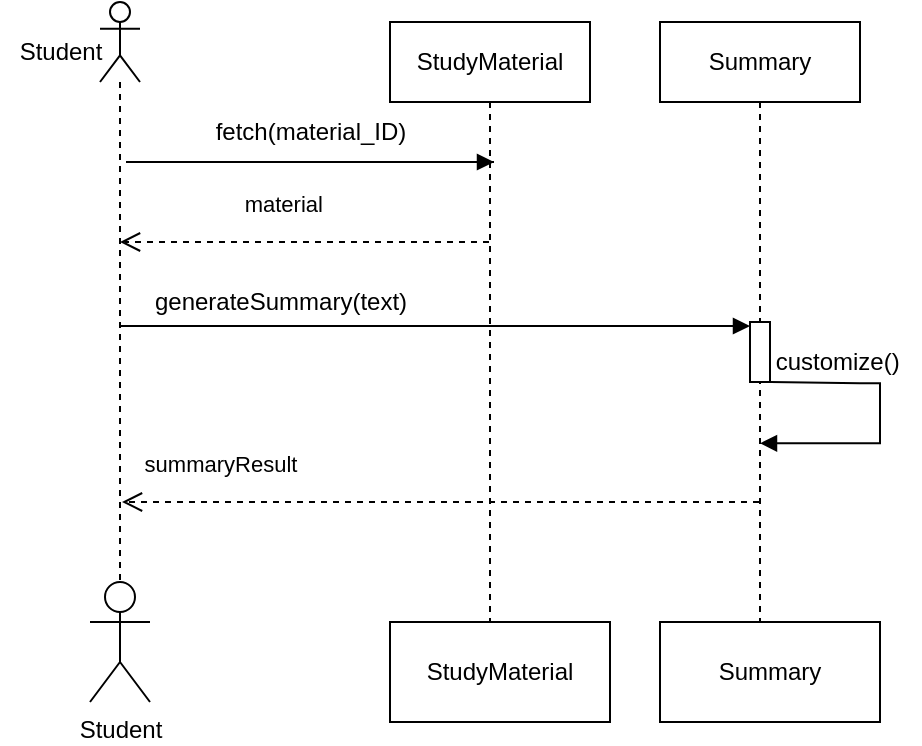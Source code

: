 <mxfile version="26.2.14">
  <diagram name="Page-1" id="2YBvvXClWsGukQMizWep">
    <mxGraphModel grid="0" page="1" gridSize="10" guides="1" tooltips="1" connect="1" arrows="1" fold="1" pageScale="1" pageWidth="850" pageHeight="1100" math="0" shadow="0">
      <root>
        <mxCell id="0" />
        <mxCell id="1" parent="0" />
        <mxCell id="iyHazmX7yHYXqPJ4zYD9-1" value="Summary" style="shape=umlLifeline;perimeter=lifelinePerimeter;whiteSpace=wrap;html=1;container=0;dropTarget=0;collapsible=0;recursiveResize=0;outlineConnect=0;portConstraint=eastwest;newEdgeStyle={&quot;edgeStyle&quot;:&quot;elbowEdgeStyle&quot;,&quot;elbow&quot;:&quot;vertical&quot;,&quot;curved&quot;:0,&quot;rounded&quot;:0};" vertex="1" parent="1">
          <mxGeometry x="370" y="50" width="100" height="300" as="geometry" />
        </mxCell>
        <mxCell id="iyHazmX7yHYXqPJ4zYD9-2" value="" style="html=1;points=[[0,0,0,0,5],[0,1,0,0,-5],[1,0,0,0,5],[1,1,0,0,-5]];perimeter=orthogonalPerimeter;outlineConnect=0;targetShapes=umlLifeline;portConstraint=eastwest;newEdgeStyle={&quot;curved&quot;:0,&quot;rounded&quot;:0};" vertex="1" parent="iyHazmX7yHYXqPJ4zYD9-1">
          <mxGeometry x="45" y="150" width="10" height="30" as="geometry" />
        </mxCell>
        <mxCell id="iyHazmX7yHYXqPJ4zYD9-3" value="summaryResult" style="html=1;verticalAlign=bottom;endArrow=open;dashed=1;endSize=8;edgeStyle=elbowEdgeStyle;elbow=vertical;curved=0;rounded=0;" edge="1" parent="1" source="iyHazmX7yHYXqPJ4zYD9-1">
          <mxGeometry x="0.697" y="-10" relative="1" as="geometry">
            <mxPoint x="101" y="290" as="targetPoint" />
            <Array as="points">
              <mxPoint x="196" y="290" />
            </Array>
            <mxPoint x="271" y="290" as="sourcePoint" />
            <mxPoint as="offset" />
          </mxGeometry>
        </mxCell>
        <mxCell id="iyHazmX7yHYXqPJ4zYD9-4" value="&amp;nbsp; &amp;nbsp; &amp;nbsp; &amp;nbsp; &amp;nbsp; &amp;nbsp; &amp;nbsp; &amp;nbsp; &amp;nbsp;" style="html=1;verticalAlign=bottom;endArrow=block;edgeStyle=elbowEdgeStyle;elbow=vertical;curved=0;rounded=0;" edge="1" parent="1">
          <mxGeometry relative="1" as="geometry">
            <mxPoint x="287" y="120" as="sourcePoint" />
            <Array as="points">
              <mxPoint x="103" y="120" />
            </Array>
            <mxPoint x="287" y="120" as="targetPoint" />
          </mxGeometry>
        </mxCell>
        <mxCell id="iyHazmX7yHYXqPJ4zYD9-5" value="" style="shape=umlLifeline;perimeter=lifelinePerimeter;whiteSpace=wrap;html=1;container=1;dropTarget=0;collapsible=0;recursiveResize=0;outlineConnect=0;portConstraint=eastwest;newEdgeStyle={&quot;curved&quot;:0,&quot;rounded&quot;:0};participant=umlActor;" vertex="1" parent="1">
          <mxGeometry x="90" y="40" width="20" height="300" as="geometry" />
        </mxCell>
        <mxCell id="iyHazmX7yHYXqPJ4zYD9-6" value="fetch(material_ID)" style="text;html=1;align=center;verticalAlign=middle;resizable=0;points=[];autosize=1;strokeColor=none;fillColor=none;" vertex="1" parent="1">
          <mxGeometry x="135" y="90" width="120" height="30" as="geometry" />
        </mxCell>
        <mxCell id="iyHazmX7yHYXqPJ4zYD9-7" value="" style="html=1;verticalAlign=bottom;endArrow=block;curved=0;rounded=0;exitX=1.029;exitY=0.734;exitDx=0;exitDy=0;exitPerimeter=0;" edge="1" parent="1">
          <mxGeometry width="80" relative="1" as="geometry">
            <mxPoint x="425.29" y="230.0" as="sourcePoint" />
            <mxPoint x="420" y="260.64" as="targetPoint" />
            <Array as="points">
              <mxPoint x="470" y="230.64" />
              <mxPoint x="480" y="230.64" />
              <mxPoint x="480" y="260.64" />
            </Array>
          </mxGeometry>
        </mxCell>
        <mxCell id="iyHazmX7yHYXqPJ4zYD9-8" value="&amp;nbsp; &amp;nbsp; &amp;nbsp;customize()" style="text;html=1;align=center;verticalAlign=middle;resizable=0;points=[];autosize=1;strokeColor=none;fillColor=none;" vertex="1" parent="1">
          <mxGeometry x="400" y="205" width="100" height="30" as="geometry" />
        </mxCell>
        <mxCell id="iyHazmX7yHYXqPJ4zYD9-9" value="Summary" style="html=1;whiteSpace=wrap;" vertex="1" parent="1">
          <mxGeometry x="370" y="350" width="110" height="50" as="geometry" />
        </mxCell>
        <mxCell id="iyHazmX7yHYXqPJ4zYD9-10" value="Student" style="shape=umlActor;verticalLabelPosition=bottom;verticalAlign=top;html=1;" vertex="1" parent="1">
          <mxGeometry x="85" y="330" width="30" height="60" as="geometry" />
        </mxCell>
        <mxCell id="iyHazmX7yHYXqPJ4zYD9-11" value="Student" style="text;html=1;align=center;verticalAlign=middle;resizable=0;points=[];autosize=1;strokeColor=none;fillColor=none;" vertex="1" parent="1">
          <mxGeometry x="40" y="50" width="60" height="30" as="geometry" />
        </mxCell>
        <mxCell id="iyHazmX7yHYXqPJ4zYD9-12" value="StudyMaterial" style="shape=umlLifeline;perimeter=lifelinePerimeter;whiteSpace=wrap;html=1;container=0;dropTarget=0;collapsible=0;recursiveResize=0;outlineConnect=0;portConstraint=eastwest;newEdgeStyle={&quot;edgeStyle&quot;:&quot;elbowEdgeStyle&quot;,&quot;elbow&quot;:&quot;vertical&quot;,&quot;curved&quot;:0,&quot;rounded&quot;:0};" vertex="1" parent="1">
          <mxGeometry x="235" y="50" width="100" height="300" as="geometry" />
        </mxCell>
        <mxCell id="iyHazmX7yHYXqPJ4zYD9-13" value="StudyMaterial" style="html=1;whiteSpace=wrap;" vertex="1" parent="1">
          <mxGeometry x="235" y="350" width="110" height="50" as="geometry" />
        </mxCell>
        <mxCell id="iyHazmX7yHYXqPJ4zYD9-14" value="generateSummary(text)" style="text;html=1;align=center;verticalAlign=middle;resizable=0;points=[];autosize=1;strokeColor=none;fillColor=none;" vertex="1" parent="1">
          <mxGeometry x="105" y="175" width="150" height="30" as="geometry" />
        </mxCell>
        <mxCell id="iyHazmX7yHYXqPJ4zYD9-15" value="&amp;nbsp; &amp;nbsp; &amp;nbsp; &amp;nbsp; &amp;nbsp; &amp;nbsp; &amp;nbsp; &amp;nbsp; &amp;nbsp;" style="html=1;verticalAlign=bottom;endArrow=block;edgeStyle=elbowEdgeStyle;elbow=vertical;curved=0;rounded=0;" edge="1" parent="1" target="iyHazmX7yHYXqPJ4zYD9-2">
          <mxGeometry x="-0.903" y="-42" relative="1" as="geometry">
            <mxPoint x="274" y="202" as="sourcePoint" />
            <Array as="points">
              <mxPoint x="100" y="202" />
            </Array>
            <mxPoint x="274" y="202" as="targetPoint" />
            <mxPoint as="offset" />
          </mxGeometry>
        </mxCell>
        <mxCell id="iyHazmX7yHYXqPJ4zYD9-16" value="&amp;nbsp; &amp;nbsp; &amp;nbsp; &amp;nbsp; &amp;nbsp; &amp;nbsp; &amp;nbsp; material" style="html=1;verticalAlign=bottom;endArrow=open;dashed=1;endSize=8;edgeStyle=elbowEdgeStyle;elbow=vertical;curved=0;rounded=0;" edge="1" parent="1" source="iyHazmX7yHYXqPJ4zYD9-12" target="iyHazmX7yHYXqPJ4zYD9-5">
          <mxGeometry x="0.348" y="-10" relative="1" as="geometry">
            <mxPoint x="110" y="160" as="targetPoint" />
            <Array as="points">
              <mxPoint x="205" y="160" />
            </Array>
            <mxPoint x="279" y="160" as="sourcePoint" />
            <mxPoint as="offset" />
          </mxGeometry>
        </mxCell>
      </root>
    </mxGraphModel>
  </diagram>
</mxfile>
